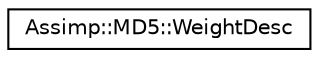 digraph "Graphical Class Hierarchy"
{
  edge [fontname="Helvetica",fontsize="10",labelfontname="Helvetica",labelfontsize="10"];
  node [fontname="Helvetica",fontsize="10",shape=record];
  rankdir="LR";
  Node1 [label="Assimp::MD5::WeightDesc",height=0.2,width=0.4,color="black", fillcolor="white", style="filled",URL="$struct_assimp_1_1_m_d5_1_1_weight_desc.html"];
}
